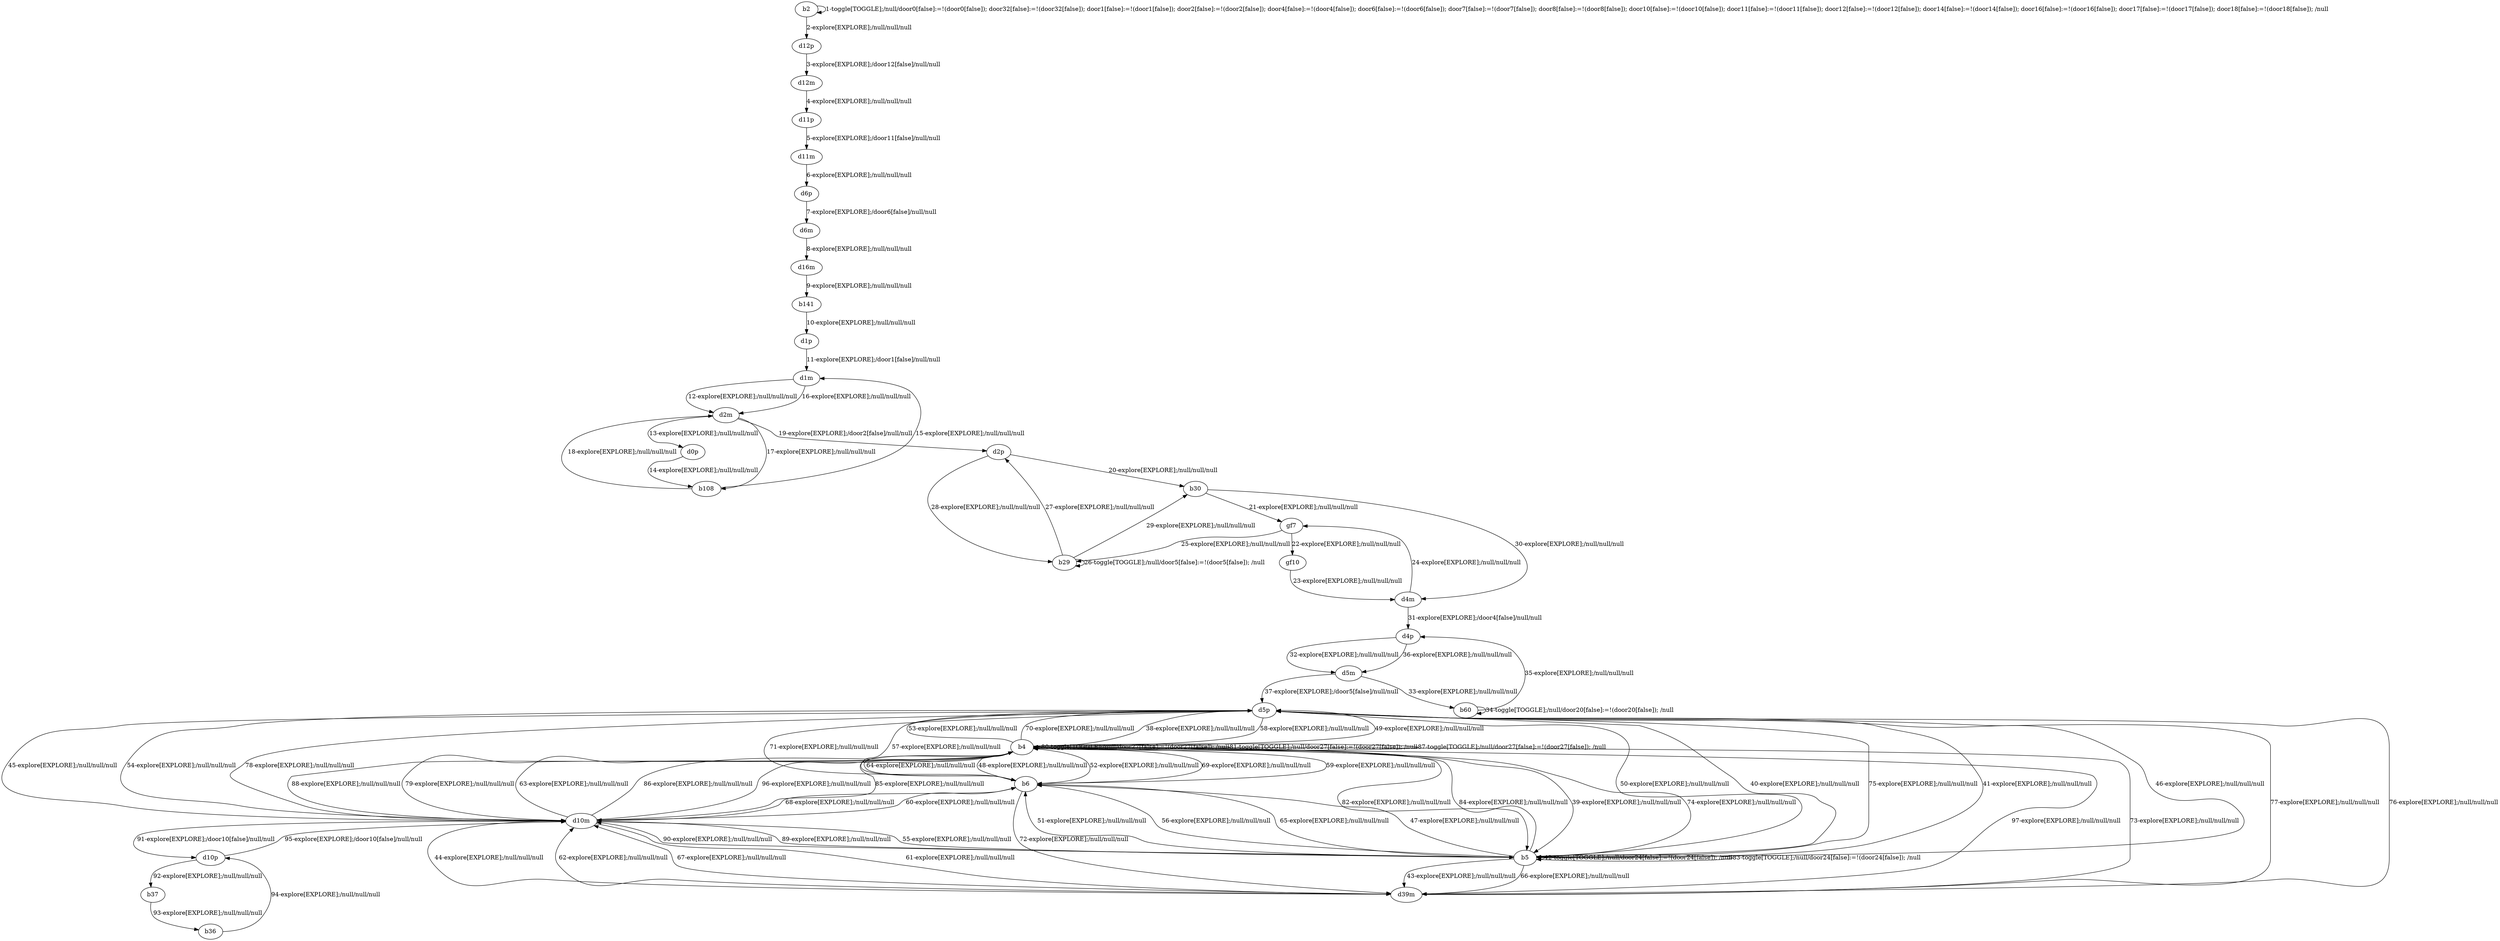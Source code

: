 # Total number of goals covered by this test: 1
# d10m --> b6

digraph g {
"b2" -> "b2" [label = "1-toggle[TOGGLE];/null/door0[false]:=!(door0[false]); door32[false]:=!(door32[false]); door1[false]:=!(door1[false]); door2[false]:=!(door2[false]); door4[false]:=!(door4[false]); door6[false]:=!(door6[false]); door7[false]:=!(door7[false]); door8[false]:=!(door8[false]); door10[false]:=!(door10[false]); door11[false]:=!(door11[false]); door12[false]:=!(door12[false]); door14[false]:=!(door14[false]); door16[false]:=!(door16[false]); door17[false]:=!(door17[false]); door18[false]:=!(door18[false]); /null"];
"b2" -> "d12p" [label = "2-explore[EXPLORE];/null/null/null"];
"d12p" -> "d12m" [label = "3-explore[EXPLORE];/door12[false]/null/null"];
"d12m" -> "d11p" [label = "4-explore[EXPLORE];/null/null/null"];
"d11p" -> "d11m" [label = "5-explore[EXPLORE];/door11[false]/null/null"];
"d11m" -> "d6p" [label = "6-explore[EXPLORE];/null/null/null"];
"d6p" -> "d6m" [label = "7-explore[EXPLORE];/door6[false]/null/null"];
"d6m" -> "d16m" [label = "8-explore[EXPLORE];/null/null/null"];
"d16m" -> "b141" [label = "9-explore[EXPLORE];/null/null/null"];
"b141" -> "d1p" [label = "10-explore[EXPLORE];/null/null/null"];
"d1p" -> "d1m" [label = "11-explore[EXPLORE];/door1[false]/null/null"];
"d1m" -> "d2m" [label = "12-explore[EXPLORE];/null/null/null"];
"d2m" -> "d0p" [label = "13-explore[EXPLORE];/null/null/null"];
"d0p" -> "b108" [label = "14-explore[EXPLORE];/null/null/null"];
"b108" -> "d1m" [label = "15-explore[EXPLORE];/null/null/null"];
"d1m" -> "d2m" [label = "16-explore[EXPLORE];/null/null/null"];
"d2m" -> "b108" [label = "17-explore[EXPLORE];/null/null/null"];
"b108" -> "d2m" [label = "18-explore[EXPLORE];/null/null/null"];
"d2m" -> "d2p" [label = "19-explore[EXPLORE];/door2[false]/null/null"];
"d2p" -> "b30" [label = "20-explore[EXPLORE];/null/null/null"];
"b30" -> "gf7" [label = "21-explore[EXPLORE];/null/null/null"];
"gf7" -> "gf10" [label = "22-explore[EXPLORE];/null/null/null"];
"gf10" -> "d4m" [label = "23-explore[EXPLORE];/null/null/null"];
"d4m" -> "gf7" [label = "24-explore[EXPLORE];/null/null/null"];
"gf7" -> "b29" [label = "25-explore[EXPLORE];/null/null/null"];
"b29" -> "b29" [label = "26-toggle[TOGGLE];/null/door5[false]:=!(door5[false]); /null"];
"b29" -> "d2p" [label = "27-explore[EXPLORE];/null/null/null"];
"d2p" -> "b29" [label = "28-explore[EXPLORE];/null/null/null"];
"b29" -> "b30" [label = "29-explore[EXPLORE];/null/null/null"];
"b30" -> "d4m" [label = "30-explore[EXPLORE];/null/null/null"];
"d4m" -> "d4p" [label = "31-explore[EXPLORE];/door4[false]/null/null"];
"d4p" -> "d5m" [label = "32-explore[EXPLORE];/null/null/null"];
"d5m" -> "b60" [label = "33-explore[EXPLORE];/null/null/null"];
"b60" -> "b60" [label = "34-toggle[TOGGLE];/null/door20[false]:=!(door20[false]); /null"];
"b60" -> "d4p" [label = "35-explore[EXPLORE];/null/null/null"];
"d4p" -> "d5m" [label = "36-explore[EXPLORE];/null/null/null"];
"d5m" -> "d5p" [label = "37-explore[EXPLORE];/door5[false]/null/null"];
"d5p" -> "b4" [label = "38-explore[EXPLORE];/null/null/null"];
"b4" -> "b5" [label = "39-explore[EXPLORE];/null/null/null"];
"b5" -> "d5p" [label = "40-explore[EXPLORE];/null/null/null"];
"d5p" -> "b5" [label = "41-explore[EXPLORE];/null/null/null"];
"b5" -> "b5" [label = "42-toggle[TOGGLE];/null/door24[false]:=!(door24[false]); /null"];
"b5" -> "d39m" [label = "43-explore[EXPLORE];/null/null/null"];
"d39m" -> "d10m" [label = "44-explore[EXPLORE];/null/null/null"];
"d10m" -> "d5p" [label = "45-explore[EXPLORE];/null/null/null"];
"d5p" -> "b5" [label = "46-explore[EXPLORE];/null/null/null"];
"b5" -> "b6" [label = "47-explore[EXPLORE];/null/null/null"];
"b6" -> "b4" [label = "48-explore[EXPLORE];/null/null/null"];
"b4" -> "d5p" [label = "49-explore[EXPLORE];/null/null/null"];
"d5p" -> "b5" [label = "50-explore[EXPLORE];/null/null/null"];
"b5" -> "b6" [label = "51-explore[EXPLORE];/null/null/null"];
"b6" -> "b4" [label = "52-explore[EXPLORE];/null/null/null"];
"b4" -> "d5p" [label = "53-explore[EXPLORE];/null/null/null"];
"d5p" -> "d10m" [label = "54-explore[EXPLORE];/null/null/null"];
"d10m" -> "b5" [label = "55-explore[EXPLORE];/null/null/null"];
"b5" -> "b6" [label = "56-explore[EXPLORE];/null/null/null"];
"b6" -> "d5p" [label = "57-explore[EXPLORE];/null/null/null"];
"d5p" -> "b4" [label = "58-explore[EXPLORE];/null/null/null"];
"b4" -> "b6" [label = "59-explore[EXPLORE];/null/null/null"];
"b6" -> "d10m" [label = "60-explore[EXPLORE];/null/null/null"];
"d10m" -> "d39m" [label = "61-explore[EXPLORE];/null/null/null"];
"d39m" -> "d10m" [label = "62-explore[EXPLORE];/null/null/null"];
"d10m" -> "b4" [label = "63-explore[EXPLORE];/null/null/null"];
"b4" -> "b6" [label = "64-explore[EXPLORE];/null/null/null"];
"b6" -> "b5" [label = "65-explore[EXPLORE];/null/null/null"];
"b5" -> "d39m" [label = "66-explore[EXPLORE];/null/null/null"];
"d39m" -> "d10m" [label = "67-explore[EXPLORE];/null/null/null"];
"d10m" -> "b6" [label = "68-explore[EXPLORE];/null/null/null"];
"b6" -> "b4" [label = "69-explore[EXPLORE];/null/null/null"];
"b4" -> "d5p" [label = "70-explore[EXPLORE];/null/null/null"];
"d5p" -> "b6" [label = "71-explore[EXPLORE];/null/null/null"];
"b6" -> "d39m" [label = "72-explore[EXPLORE];/null/null/null"];
"d39m" -> "b4" [label = "73-explore[EXPLORE];/null/null/null"];
"b4" -> "b5" [label = "74-explore[EXPLORE];/null/null/null"];
"b5" -> "d5p" [label = "75-explore[EXPLORE];/null/null/null"];
"d5p" -> "d39m" [label = "76-explore[EXPLORE];/null/null/null"];
"d39m" -> "d5p" [label = "77-explore[EXPLORE];/null/null/null"];
"d5p" -> "d10m" [label = "78-explore[EXPLORE];/null/null/null"];
"d10m" -> "b4" [label = "79-explore[EXPLORE];/null/null/null"];
"b4" -> "b4" [label = "80-toggle[TOGGLE];/null/door27[false]:=!(door27[false]); /null"];
"b4" -> "b4" [label = "81-toggle[TOGGLE];/null/door27[false]:=!(door27[false]); /null"];
"b4" -> "b5" [label = "82-explore[EXPLORE];/null/null/null"];
"b5" -> "b5" [label = "83-toggle[TOGGLE];/null/door24[false]:=!(door24[false]); /null"];
"b5" -> "b4" [label = "84-explore[EXPLORE];/null/null/null"];
"b4" -> "d10m" [label = "85-explore[EXPLORE];/null/null/null"];
"d10m" -> "b4" [label = "86-explore[EXPLORE];/null/null/null"];
"b4" -> "b4" [label = "87-toggle[TOGGLE];/null/door27[false]:=!(door27[false]); /null"];
"b4" -> "d10m" [label = "88-explore[EXPLORE];/null/null/null"];
"d10m" -> "b5" [label = "89-explore[EXPLORE];/null/null/null"];
"b5" -> "d10m" [label = "90-explore[EXPLORE];/null/null/null"];
"d10m" -> "d10p" [label = "91-explore[EXPLORE];/door10[false]/null/null"];
"d10p" -> "b37" [label = "92-explore[EXPLORE];/null/null/null"];
"b37" -> "b36" [label = "93-explore[EXPLORE];/null/null/null"];
"b36" -> "d10p" [label = "94-explore[EXPLORE];/null/null/null"];
"d10p" -> "d10m" [label = "95-explore[EXPLORE];/door10[false]/null/null"];
"d10m" -> "b4" [label = "96-explore[EXPLORE];/null/null/null"];
"b4" -> "d39m" [label = "97-explore[EXPLORE];/null/null/null"];
}